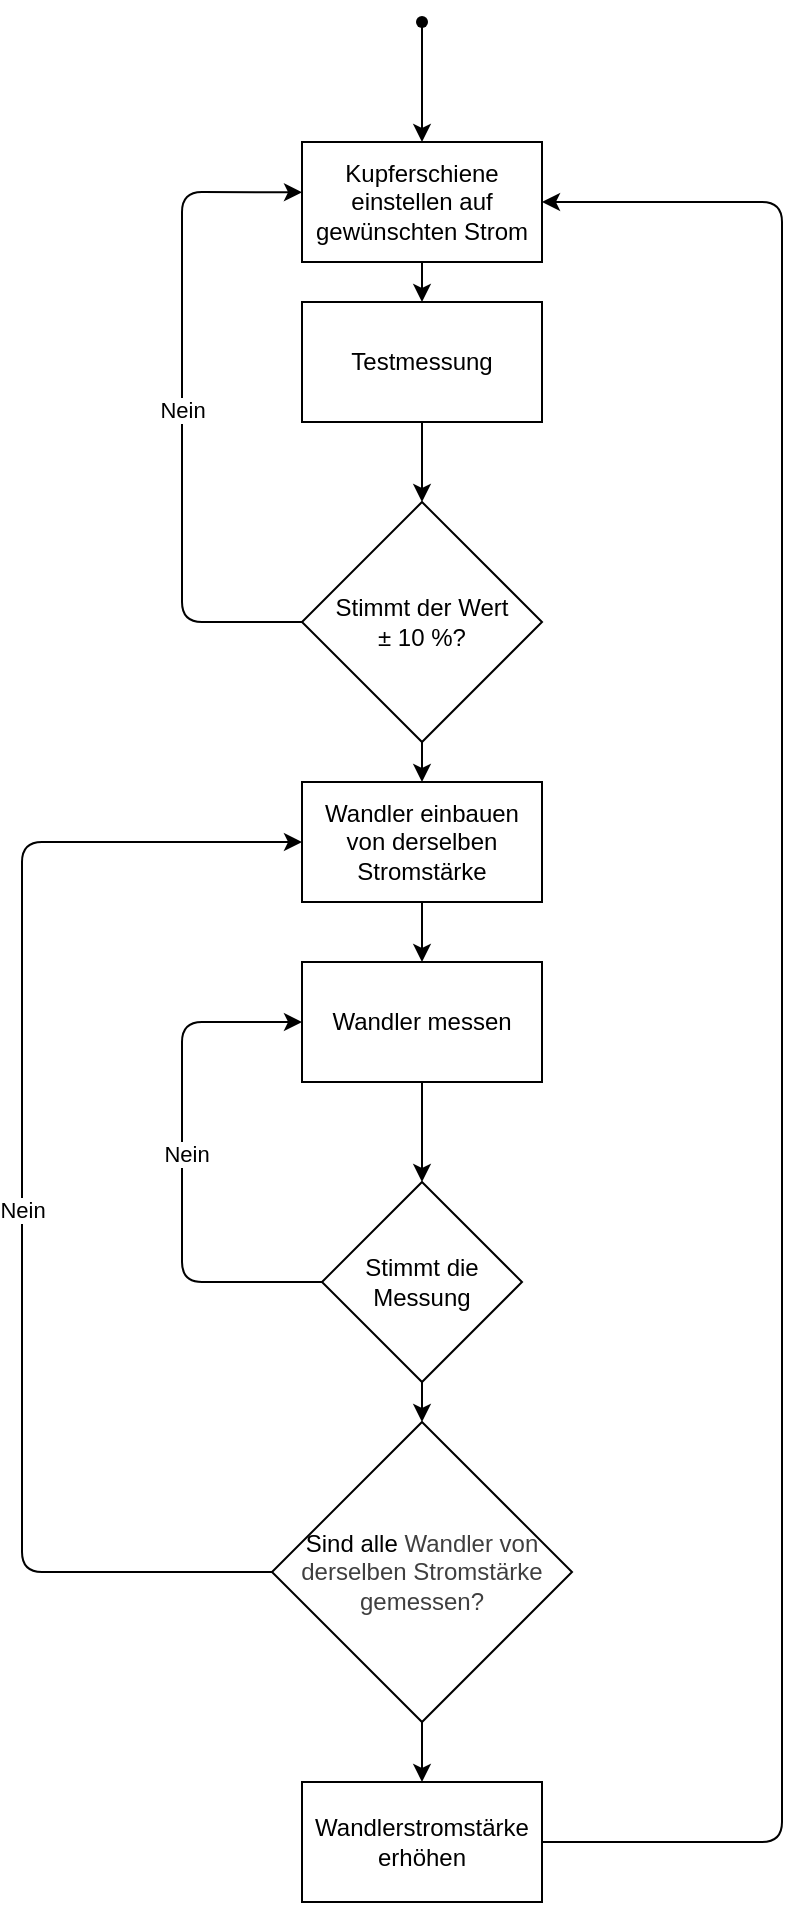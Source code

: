 <mxfile>
    <diagram id="bt_mlGYEyvyNsPWYXkle" name="Seite-1">
        <mxGraphModel dx="1899" dy="1340" grid="1" gridSize="10" guides="1" tooltips="1" connect="1" arrows="1" fold="1" page="1" pageScale="1" pageWidth="827" pageHeight="1169" math="0" shadow="0" adaptiveColors="auto">
            <root>
                <mxCell id="0"/>
                <mxCell id="1" parent="0"/>
                <mxCell id="4" value="" style="edgeStyle=none;html=1;" edge="1" parent="1" source="2" target="3">
                    <mxGeometry relative="1" as="geometry"/>
                </mxCell>
                <mxCell id="2" value="&lt;div style=&quot;white-space-collapse: preserve;&quot;&gt;Kupferschiene einstellen auf gewünschten Strom&lt;/div&gt;" style="whiteSpace=wrap;html=1;" vertex="1" parent="1">
                    <mxGeometry x="360" y="80" width="120" height="60" as="geometry"/>
                </mxCell>
                <mxCell id="6" value="" style="edgeStyle=none;html=1;" edge="1" parent="1" source="3" target="5">
                    <mxGeometry relative="1" as="geometry"/>
                </mxCell>
                <mxCell id="3" value="Testmessung" style="whiteSpace=wrap;html=1;" vertex="1" parent="1">
                    <mxGeometry x="360" y="160" width="120" height="60" as="geometry"/>
                </mxCell>
                <mxCell id="7" style="edgeStyle=none;html=1;entryX=0;entryY=0.419;entryDx=0;entryDy=0;exitX=0;exitY=0.5;exitDx=0;exitDy=0;entryPerimeter=0;" edge="1" parent="1" source="5" target="2">
                    <mxGeometry relative="1" as="geometry">
                        <Array as="points">
                            <mxPoint x="300" y="320"/>
                            <mxPoint x="300" y="240"/>
                            <mxPoint x="300" y="105"/>
                        </Array>
                    </mxGeometry>
                </mxCell>
                <mxCell id="8" value="Nein" style="edgeLabel;html=1;align=center;verticalAlign=middle;resizable=0;points=[];" vertex="1" connectable="0" parent="7">
                    <mxGeometry x="-0.136" relative="1" as="geometry">
                        <mxPoint y="-22" as="offset"/>
                    </mxGeometry>
                </mxCell>
                <mxCell id="10" value="" style="edgeStyle=none;html=1;" edge="1" parent="1" source="5" target="9">
                    <mxGeometry relative="1" as="geometry"/>
                </mxCell>
                <mxCell id="5" value="Stimmt der Wert ±&amp;nbsp;10&amp;nbsp;%?" style="rhombus;whiteSpace=wrap;html=1;" vertex="1" parent="1">
                    <mxGeometry x="360" y="260" width="120" height="120" as="geometry"/>
                </mxCell>
                <mxCell id="12" value="" style="edgeStyle=none;html=1;" edge="1" parent="1" source="9" target="11">
                    <mxGeometry relative="1" as="geometry"/>
                </mxCell>
                <mxCell id="9" value="&lt;div style=&quot;white-space-collapse: preserve;&quot;&gt;Wandler einbauen von derselben Stromstärke&lt;/div&gt;" style="whiteSpace=wrap;html=1;" vertex="1" parent="1">
                    <mxGeometry x="360" y="400" width="120" height="60" as="geometry"/>
                </mxCell>
                <mxCell id="14" value="" style="edgeStyle=none;html=1;" edge="1" parent="1" source="11" target="13">
                    <mxGeometry relative="1" as="geometry"/>
                </mxCell>
                <mxCell id="11" value="Wandler messen" style="whiteSpace=wrap;html=1;" vertex="1" parent="1">
                    <mxGeometry x="360" y="490" width="120" height="60" as="geometry"/>
                </mxCell>
                <mxCell id="17" style="edgeStyle=none;html=1;entryX=0;entryY=0.5;entryDx=0;entryDy=0;" edge="1" parent="1" source="13" target="11">
                    <mxGeometry relative="1" as="geometry">
                        <Array as="points">
                            <mxPoint x="300" y="650"/>
                            <mxPoint x="300" y="520"/>
                        </Array>
                    </mxGeometry>
                </mxCell>
                <mxCell id="18" value="Nein" style="edgeLabel;html=1;align=center;verticalAlign=middle;resizable=0;points=[];" vertex="1" connectable="0" parent="17">
                    <mxGeometry x="-0.064" y="-2" relative="1" as="geometry">
                        <mxPoint y="-13" as="offset"/>
                    </mxGeometry>
                </mxCell>
                <mxCell id="20" value="" style="edgeStyle=none;html=1;" edge="1" parent="1" source="13" target="19">
                    <mxGeometry relative="1" as="geometry"/>
                </mxCell>
                <mxCell id="13" value="Stimmt die Messung" style="rhombus;whiteSpace=wrap;html=1;" vertex="1" parent="1">
                    <mxGeometry x="370" y="600" width="100" height="100" as="geometry"/>
                </mxCell>
                <mxCell id="21" style="edgeStyle=none;html=1;entryX=0;entryY=0.5;entryDx=0;entryDy=0;" edge="1" parent="1" source="19" target="9">
                    <mxGeometry relative="1" as="geometry">
                        <Array as="points">
                            <mxPoint x="220" y="795"/>
                            <mxPoint x="220" y="680"/>
                            <mxPoint x="220" y="505"/>
                            <mxPoint x="220" y="430"/>
                        </Array>
                    </mxGeometry>
                </mxCell>
                <mxCell id="22" value="Nein" style="edgeLabel;html=1;align=center;verticalAlign=middle;resizable=0;points=[];" vertex="1" connectable="0" parent="21">
                    <mxGeometry x="-0.029" relative="1" as="geometry">
                        <mxPoint as="offset"/>
                    </mxGeometry>
                </mxCell>
                <mxCell id="26" value="" style="edgeStyle=none;html=1;" edge="1" parent="1" source="19" target="25">
                    <mxGeometry relative="1" as="geometry"/>
                </mxCell>
                <mxCell id="19" value="&lt;div style=&quot;white-space-collapse: preserve;&quot;&gt;Sind alle &lt;span style=&quot;color: rgb(63, 63, 63); background-color: transparent;&quot;&gt;Wandler&lt;/span&gt;&lt;span style=&quot;color: rgb(63, 63, 63); background-color: transparent;&quot;&gt; von derselben &lt;/span&gt;&lt;span style=&quot;color: rgb(63, 63, 63); background-color: transparent;&quot;&gt;Stromstärke gemessen?&lt;/span&gt;&lt;/div&gt;" style="rhombus;whiteSpace=wrap;html=1;" vertex="1" parent="1">
                    <mxGeometry x="345" y="720" width="150" height="150" as="geometry"/>
                </mxCell>
                <mxCell id="30" style="edgeStyle=none;html=1;entryX=1;entryY=0.5;entryDx=0;entryDy=0;" edge="1" parent="1" source="25" target="2">
                    <mxGeometry relative="1" as="geometry">
                        <Array as="points">
                            <mxPoint x="600" y="930"/>
                            <mxPoint x="600" y="520"/>
                            <mxPoint x="600" y="110"/>
                        </Array>
                    </mxGeometry>
                </mxCell>
                <mxCell id="25" value="&lt;div style=&quot;white-space-collapse: preserve;&quot;&gt;Wandlerstromstärke&lt;/div&gt;&lt;div style=&quot;white-space-collapse: preserve;&quot;&gt;erhöhen&lt;/div&gt;" style="whiteSpace=wrap;html=1;" vertex="1" parent="1">
                    <mxGeometry x="360" y="900" width="120" height="60" as="geometry"/>
                </mxCell>
                <mxCell id="28" style="edgeStyle=none;html=1;entryX=0.5;entryY=0;entryDx=0;entryDy=0;" edge="1" parent="1" source="27" target="2">
                    <mxGeometry relative="1" as="geometry"/>
                </mxCell>
                <mxCell id="27" value="" style="shape=waypoint;sketch=0;size=6;pointerEvents=1;points=[];fillColor=none;resizable=0;rotatable=0;perimeter=centerPerimeter;snapToPoint=1;" vertex="1" parent="1">
                    <mxGeometry x="410" y="10" width="20" height="20" as="geometry"/>
                </mxCell>
            </root>
        </mxGraphModel>
    </diagram>
</mxfile>